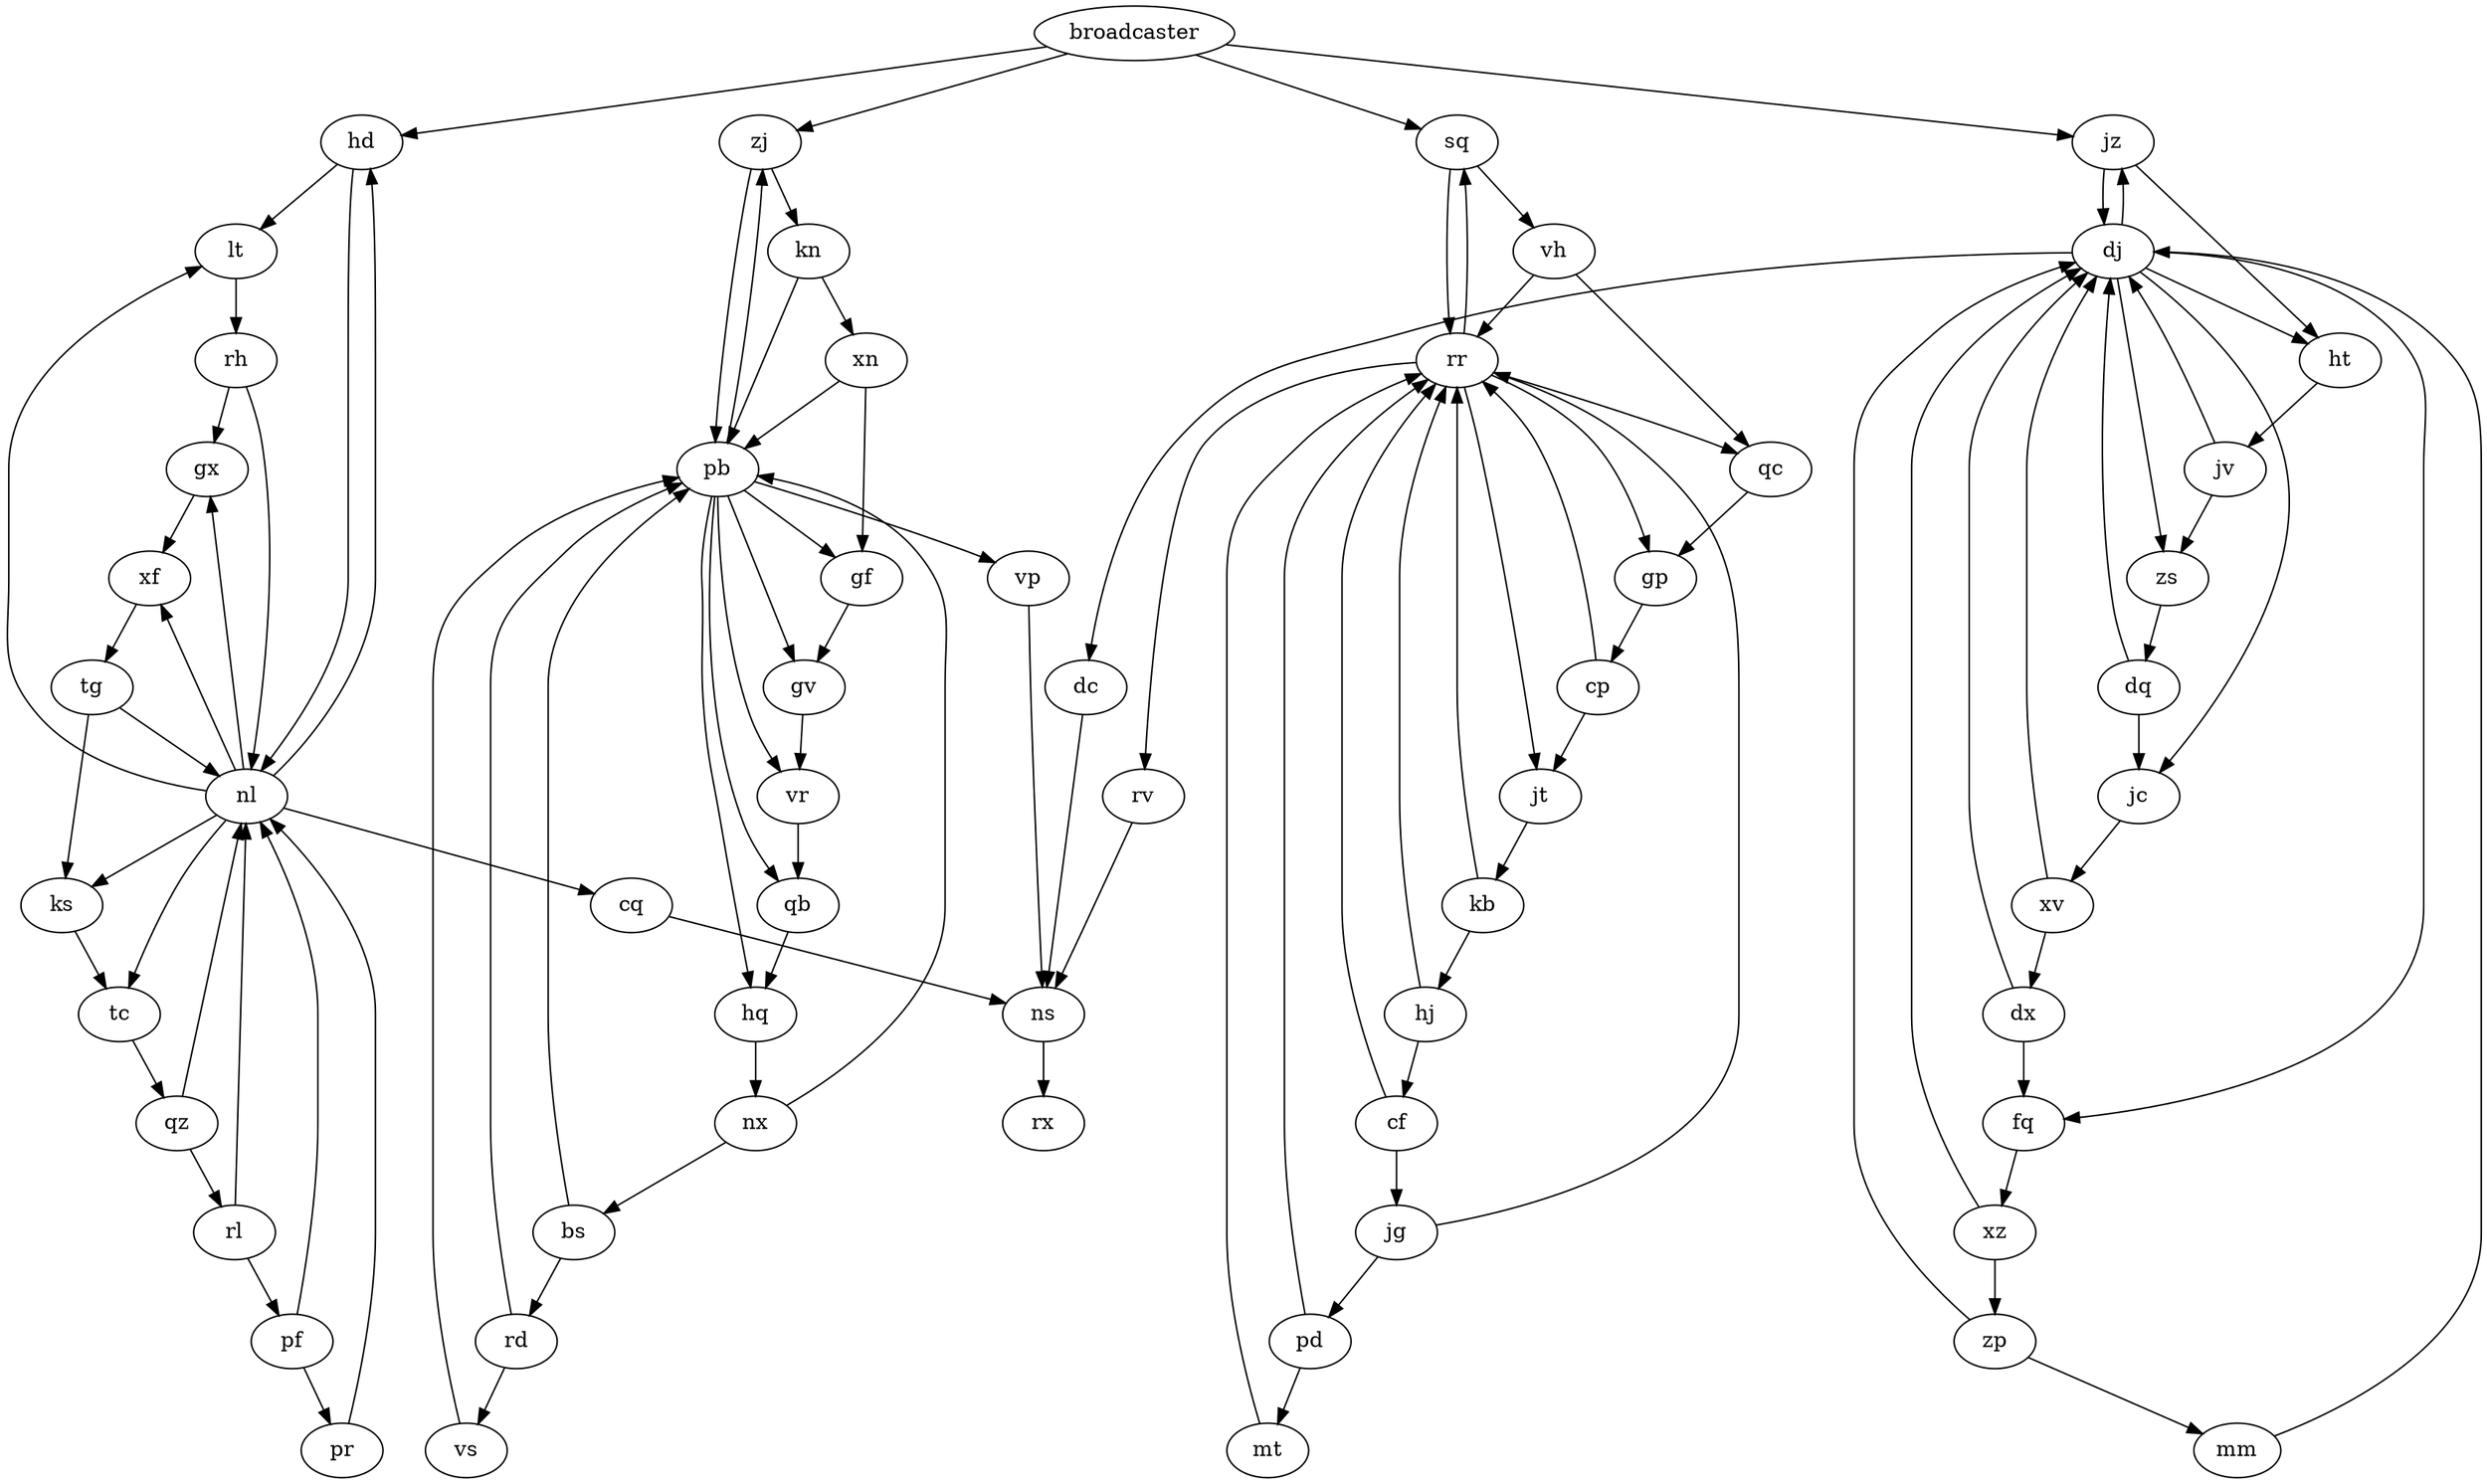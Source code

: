 digraph {
	broadcaster -> hd
	broadcaster -> zj
	broadcaster -> sq
	broadcaster -> jz
	bs -> pb
	bs -> rd
	cf -> jg
	cf -> rr
	cp -> rr
	cp -> jt
	cq -> ns
	dc -> ns
	dj -> dc
	dj -> fq
	dj -> jz
	dj -> ht
	dj -> zs
	dj -> jc
	dq -> dj
	dq -> jc
	dx -> fq
	dx -> dj
	fq -> xz
	gf -> gv
	gp -> cp
	gv -> vr
	gx -> xf
	hd -> lt
	hd -> nl
	hj -> cf
	hj -> rr
	hq -> nx
	ht -> jv
	jc -> xv
	jg -> rr
	jg -> pd
	jt -> kb
	jv -> dj
	jv -> zs
	jz -> dj
	jz -> ht
	kb -> hj
	kb -> rr
	kn -> pb
	kn -> xn
	ks -> tc
	lt -> rh
	mm -> dj
	mt -> rr
	nl -> ks
	nl -> cq
	nl -> tc
	nl -> xf
	nl -> gx
	nl -> hd
	nl -> lt
	ns -> rx
	nx -> pb
	nx -> bs
	pb -> gf
	pb -> gv
	pb -> vp
	pb -> qb
	pb -> vr
	pb -> hq
	pb -> zj
	pd -> rr
	pd -> mt
	pf -> pr
	pf -> nl
	pr -> nl
	qb -> hq
	qc -> gp
	qz -> nl
	qz -> rl
	rd -> vs
	rd -> pb
	rh -> nl
	rh -> gx
	rl -> pf
	rl -> nl
	rr -> gp
	rr -> rv
	rr -> jt
	rr -> qc
	rr -> sq
	rv -> ns
	sq -> rr
	sq -> vh
	tc -> qz
	tg -> nl
	tg -> ks
	vh -> qc
	vh -> rr
	vp -> ns
	vr -> qb
	vs -> pb
	xf -> tg
	xn -> pb
	xn -> gf
	xv -> dj
	xv -> dx
	xz -> dj
	xz -> zp
	zj -> kn
	zj -> pb
	zp -> mm
	zp -> dj
	zs -> dq
}
